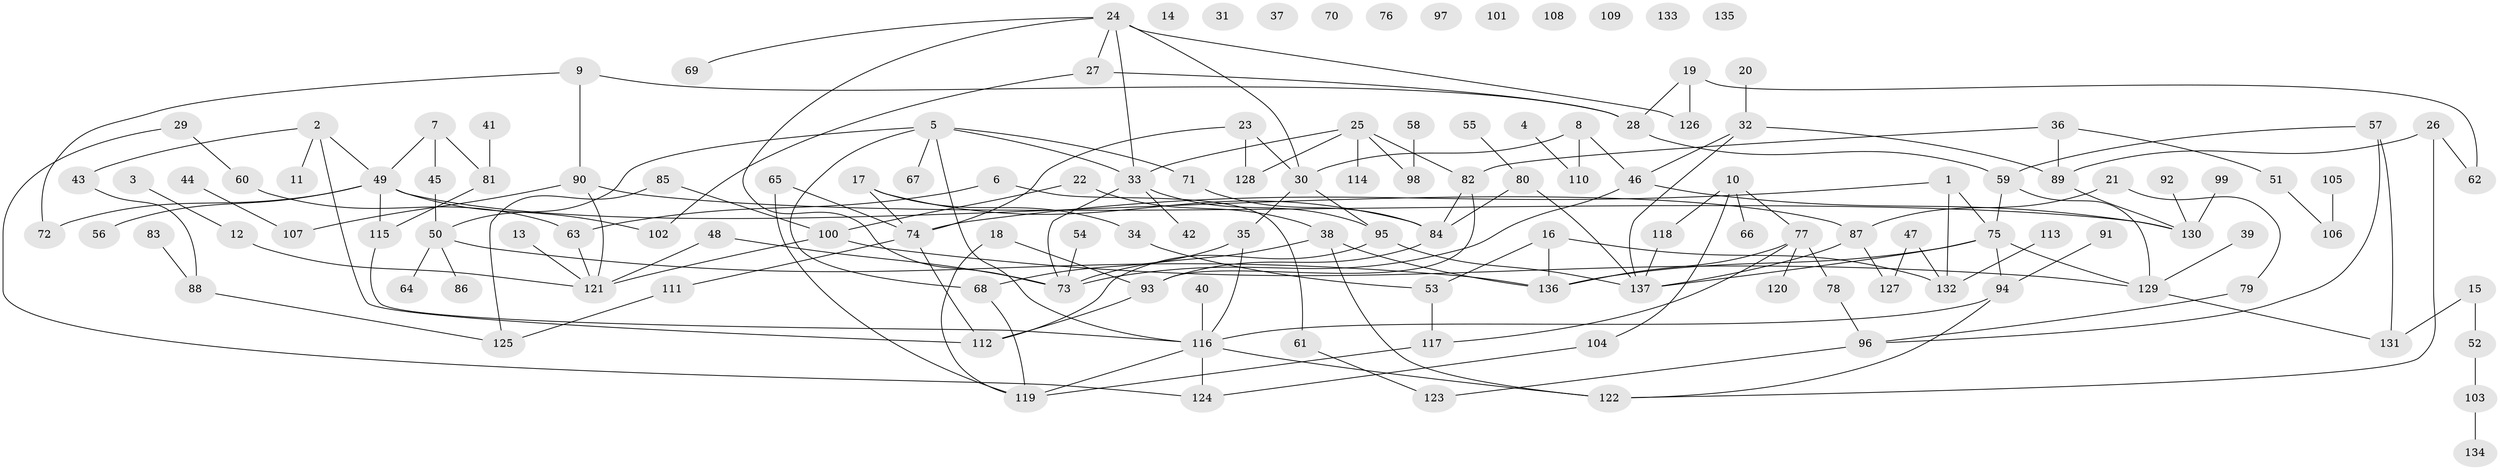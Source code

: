 // Generated by graph-tools (version 1.1) at 2025/00/03/09/25 03:00:53]
// undirected, 137 vertices, 178 edges
graph export_dot {
graph [start="1"]
  node [color=gray90,style=filled];
  1;
  2;
  3;
  4;
  5;
  6;
  7;
  8;
  9;
  10;
  11;
  12;
  13;
  14;
  15;
  16;
  17;
  18;
  19;
  20;
  21;
  22;
  23;
  24;
  25;
  26;
  27;
  28;
  29;
  30;
  31;
  32;
  33;
  34;
  35;
  36;
  37;
  38;
  39;
  40;
  41;
  42;
  43;
  44;
  45;
  46;
  47;
  48;
  49;
  50;
  51;
  52;
  53;
  54;
  55;
  56;
  57;
  58;
  59;
  60;
  61;
  62;
  63;
  64;
  65;
  66;
  67;
  68;
  69;
  70;
  71;
  72;
  73;
  74;
  75;
  76;
  77;
  78;
  79;
  80;
  81;
  82;
  83;
  84;
  85;
  86;
  87;
  88;
  89;
  90;
  91;
  92;
  93;
  94;
  95;
  96;
  97;
  98;
  99;
  100;
  101;
  102;
  103;
  104;
  105;
  106;
  107;
  108;
  109;
  110;
  111;
  112;
  113;
  114;
  115;
  116;
  117;
  118;
  119;
  120;
  121;
  122;
  123;
  124;
  125;
  126;
  127;
  128;
  129;
  130;
  131;
  132;
  133;
  134;
  135;
  136;
  137;
  1 -- 74;
  1 -- 75;
  1 -- 132;
  2 -- 11;
  2 -- 43;
  2 -- 49;
  2 -- 112;
  3 -- 12;
  4 -- 110;
  5 -- 33;
  5 -- 50;
  5 -- 67;
  5 -- 68;
  5 -- 71;
  5 -- 116;
  6 -- 61;
  6 -- 63;
  7 -- 45;
  7 -- 49;
  7 -- 81;
  8 -- 30;
  8 -- 46;
  8 -- 110;
  9 -- 28;
  9 -- 72;
  9 -- 90;
  10 -- 66;
  10 -- 77;
  10 -- 104;
  10 -- 118;
  12 -- 121;
  13 -- 121;
  15 -- 52;
  15 -- 131;
  16 -- 53;
  16 -- 132;
  16 -- 136;
  17 -- 34;
  17 -- 74;
  17 -- 84;
  18 -- 93;
  18 -- 119;
  19 -- 28;
  19 -- 62;
  19 -- 126;
  20 -- 32;
  21 -- 79;
  21 -- 87;
  22 -- 38;
  22 -- 100;
  23 -- 30;
  23 -- 74;
  23 -- 128;
  24 -- 27;
  24 -- 30;
  24 -- 33;
  24 -- 69;
  24 -- 73;
  24 -- 126;
  25 -- 33;
  25 -- 82;
  25 -- 98;
  25 -- 114;
  25 -- 128;
  26 -- 62;
  26 -- 89;
  26 -- 122;
  27 -- 28;
  27 -- 102;
  28 -- 59;
  29 -- 60;
  29 -- 124;
  30 -- 35;
  30 -- 95;
  32 -- 46;
  32 -- 89;
  32 -- 137;
  33 -- 42;
  33 -- 73;
  33 -- 95;
  34 -- 53;
  35 -- 68;
  35 -- 116;
  36 -- 51;
  36 -- 82;
  36 -- 89;
  38 -- 73;
  38 -- 122;
  38 -- 136;
  39 -- 129;
  40 -- 116;
  41 -- 81;
  43 -- 88;
  44 -- 107;
  45 -- 50;
  46 -- 73;
  46 -- 130;
  47 -- 127;
  47 -- 132;
  48 -- 73;
  48 -- 121;
  49 -- 56;
  49 -- 72;
  49 -- 87;
  49 -- 102;
  49 -- 115;
  50 -- 64;
  50 -- 86;
  50 -- 136;
  51 -- 106;
  52 -- 103;
  53 -- 117;
  54 -- 73;
  55 -- 80;
  57 -- 59;
  57 -- 96;
  57 -- 131;
  58 -- 98;
  59 -- 75;
  59 -- 129;
  60 -- 63;
  61 -- 123;
  63 -- 121;
  65 -- 74;
  65 -- 119;
  68 -- 119;
  71 -- 84;
  74 -- 111;
  74 -- 112;
  75 -- 94;
  75 -- 129;
  75 -- 136;
  75 -- 137;
  77 -- 78;
  77 -- 117;
  77 -- 120;
  77 -- 136;
  78 -- 96;
  79 -- 96;
  80 -- 84;
  80 -- 137;
  81 -- 115;
  82 -- 84;
  82 -- 93;
  83 -- 88;
  84 -- 93;
  85 -- 100;
  85 -- 125;
  87 -- 127;
  87 -- 137;
  88 -- 125;
  89 -- 130;
  90 -- 107;
  90 -- 121;
  90 -- 130;
  91 -- 94;
  92 -- 130;
  93 -- 112;
  94 -- 116;
  94 -- 122;
  95 -- 112;
  95 -- 137;
  96 -- 123;
  99 -- 130;
  100 -- 121;
  100 -- 129;
  103 -- 134;
  104 -- 124;
  105 -- 106;
  111 -- 125;
  113 -- 132;
  115 -- 116;
  116 -- 119;
  116 -- 122;
  116 -- 124;
  117 -- 119;
  118 -- 137;
  129 -- 131;
}
